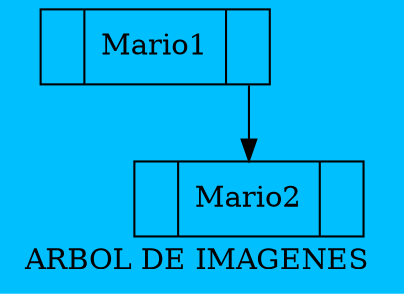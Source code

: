 digraph g{bgcolor=deepskyblue;
label = "ARBOL DE IMAGENES ";
node [shape = record, heigth=.1];
capaMario1[label= "<f0>|<f1>Mario1|<f2>"];
"capaMario1":f2 -> "capaMario2":f1;
capaMario2[label= "<f0>|<f1>Mario2|<f2>"];

}
